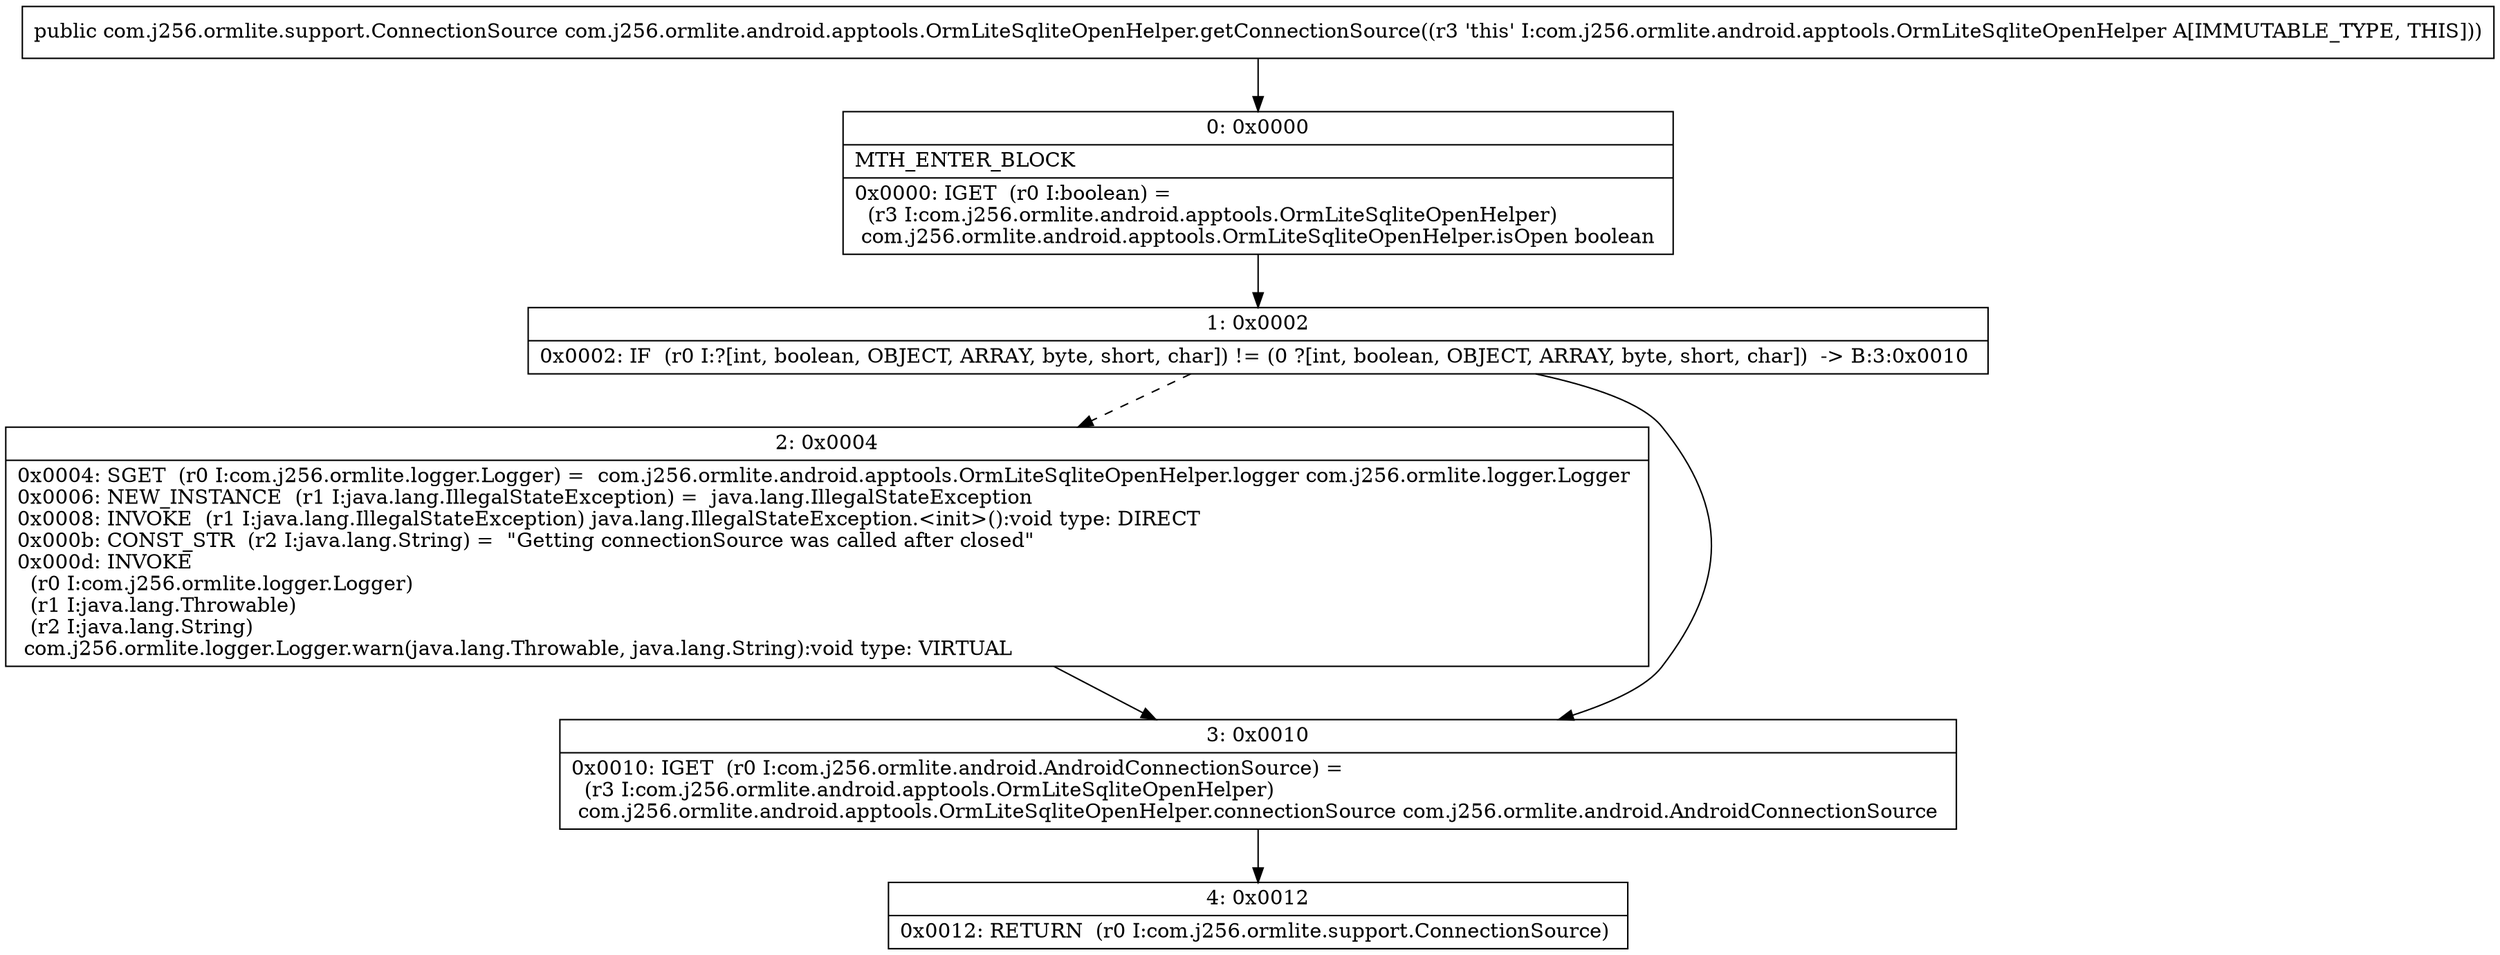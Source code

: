 digraph "CFG forcom.j256.ormlite.android.apptools.OrmLiteSqliteOpenHelper.getConnectionSource()Lcom\/j256\/ormlite\/support\/ConnectionSource;" {
Node_0 [shape=record,label="{0\:\ 0x0000|MTH_ENTER_BLOCK\l|0x0000: IGET  (r0 I:boolean) = \l  (r3 I:com.j256.ormlite.android.apptools.OrmLiteSqliteOpenHelper)\l com.j256.ormlite.android.apptools.OrmLiteSqliteOpenHelper.isOpen boolean \l}"];
Node_1 [shape=record,label="{1\:\ 0x0002|0x0002: IF  (r0 I:?[int, boolean, OBJECT, ARRAY, byte, short, char]) != (0 ?[int, boolean, OBJECT, ARRAY, byte, short, char])  \-\> B:3:0x0010 \l}"];
Node_2 [shape=record,label="{2\:\ 0x0004|0x0004: SGET  (r0 I:com.j256.ormlite.logger.Logger) =  com.j256.ormlite.android.apptools.OrmLiteSqliteOpenHelper.logger com.j256.ormlite.logger.Logger \l0x0006: NEW_INSTANCE  (r1 I:java.lang.IllegalStateException) =  java.lang.IllegalStateException \l0x0008: INVOKE  (r1 I:java.lang.IllegalStateException) java.lang.IllegalStateException.\<init\>():void type: DIRECT \l0x000b: CONST_STR  (r2 I:java.lang.String) =  \"Getting connectionSource was called after closed\" \l0x000d: INVOKE  \l  (r0 I:com.j256.ormlite.logger.Logger)\l  (r1 I:java.lang.Throwable)\l  (r2 I:java.lang.String)\l com.j256.ormlite.logger.Logger.warn(java.lang.Throwable, java.lang.String):void type: VIRTUAL \l}"];
Node_3 [shape=record,label="{3\:\ 0x0010|0x0010: IGET  (r0 I:com.j256.ormlite.android.AndroidConnectionSource) = \l  (r3 I:com.j256.ormlite.android.apptools.OrmLiteSqliteOpenHelper)\l com.j256.ormlite.android.apptools.OrmLiteSqliteOpenHelper.connectionSource com.j256.ormlite.android.AndroidConnectionSource \l}"];
Node_4 [shape=record,label="{4\:\ 0x0012|0x0012: RETURN  (r0 I:com.j256.ormlite.support.ConnectionSource) \l}"];
MethodNode[shape=record,label="{public com.j256.ormlite.support.ConnectionSource com.j256.ormlite.android.apptools.OrmLiteSqliteOpenHelper.getConnectionSource((r3 'this' I:com.j256.ormlite.android.apptools.OrmLiteSqliteOpenHelper A[IMMUTABLE_TYPE, THIS])) }"];
MethodNode -> Node_0;
Node_0 -> Node_1;
Node_1 -> Node_2[style=dashed];
Node_1 -> Node_3;
Node_2 -> Node_3;
Node_3 -> Node_4;
}

